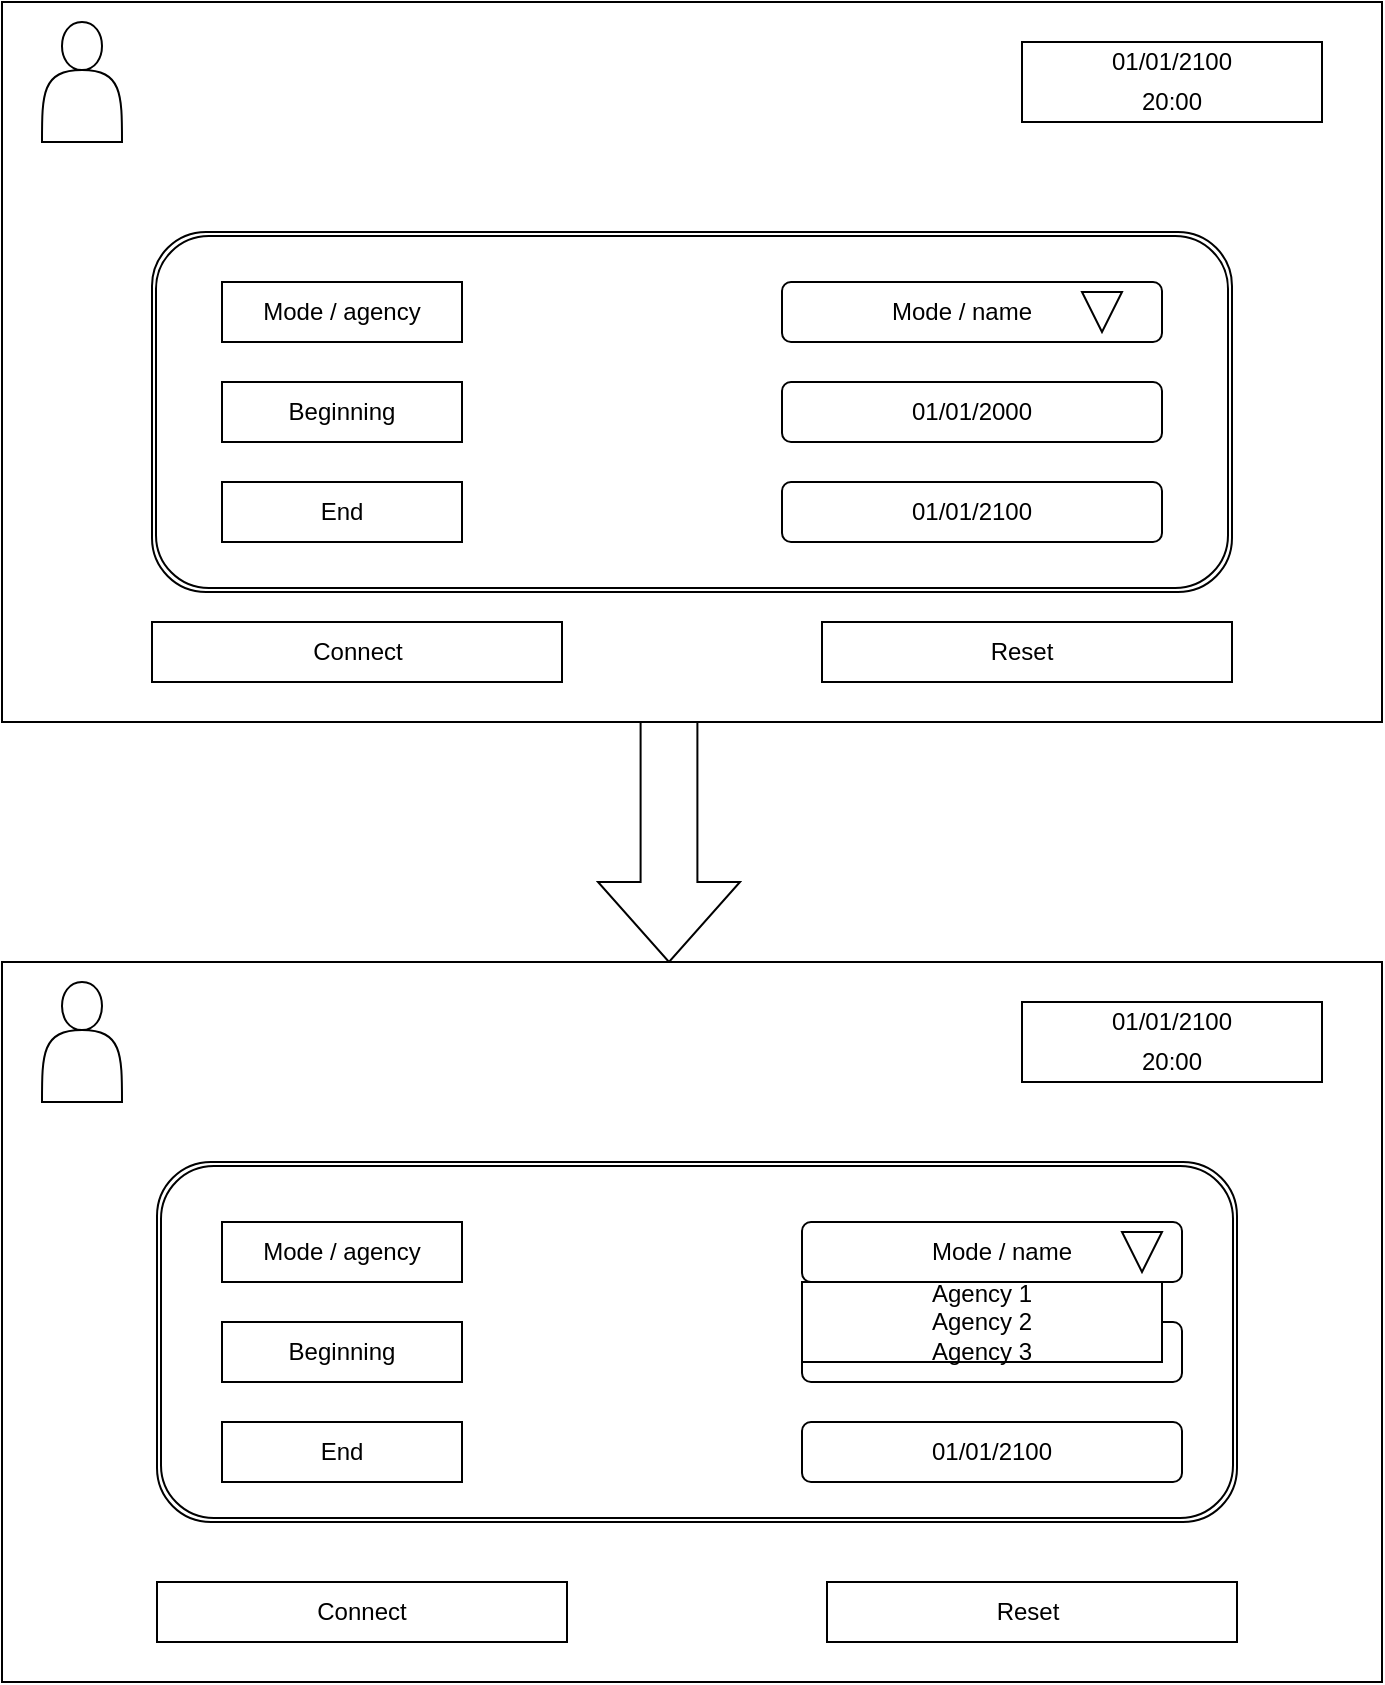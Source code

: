 <mxfile version="14.6.1" type="device"><diagram id="XJ7KCjkeVDs73MCALOR4" name="Page-1"><mxGraphModel dx="868" dy="482" grid="1" gridSize="10" guides="1" tooltips="1" connect="1" arrows="1" fold="1" page="1" pageScale="1" pageWidth="827" pageHeight="1169" math="0" shadow="0"><root><mxCell id="0"/><mxCell id="1" parent="0"/><mxCell id="nN6yYPfU_5f6pzjvtbVk-1" value="" style="rounded=0;whiteSpace=wrap;html=1;" vertex="1" parent="1"><mxGeometry x="80" y="40" width="690" height="360" as="geometry"/></mxCell><mxCell id="nN6yYPfU_5f6pzjvtbVk-2" value="" style="verticalLabelPosition=bottom;verticalAlign=top;html=1;shape=mxgraph.basic.rect;fillColor2=none;strokeWidth=1;size=20;indent=5;" vertex="1" parent="1"><mxGeometry x="590" y="60" width="150" height="40" as="geometry"/></mxCell><mxCell id="nN6yYPfU_5f6pzjvtbVk-4" value="20:00" style="text;html=1;strokeColor=none;fillColor=none;align=center;verticalAlign=middle;whiteSpace=wrap;rounded=0;" vertex="1" parent="1"><mxGeometry x="590" y="80" width="150" height="20" as="geometry"/></mxCell><mxCell id="nN6yYPfU_5f6pzjvtbVk-5" value="01/01/2100" style="text;html=1;strokeColor=none;fillColor=none;align=center;verticalAlign=middle;whiteSpace=wrap;rounded=0;" vertex="1" parent="1"><mxGeometry x="590" y="60" width="150" height="20" as="geometry"/></mxCell><mxCell id="nN6yYPfU_5f6pzjvtbVk-6" value="" style="shape=actor;whiteSpace=wrap;html=1;" vertex="1" parent="1"><mxGeometry x="100" y="50" width="40" height="60" as="geometry"/></mxCell><mxCell id="nN6yYPfU_5f6pzjvtbVk-7" value="" style="shape=ext;double=1;rounded=1;whiteSpace=wrap;html=1;" vertex="1" parent="1"><mxGeometry x="155" y="155" width="540" height="180" as="geometry"/></mxCell><mxCell id="nN6yYPfU_5f6pzjvtbVk-8" value="" style="verticalLabelPosition=bottom;verticalAlign=top;html=1;shape=mxgraph.basic.rect;fillColor2=none;strokeWidth=1;size=20;indent=5;" vertex="1" parent="1"><mxGeometry x="190" y="180" width="120" height="30" as="geometry"/></mxCell><mxCell id="nN6yYPfU_5f6pzjvtbVk-9" value="" style="verticalLabelPosition=bottom;verticalAlign=top;html=1;shape=mxgraph.basic.rect;fillColor2=none;strokeWidth=1;size=20;indent=5;" vertex="1" parent="1"><mxGeometry x="190" y="230" width="120" height="30" as="geometry"/></mxCell><mxCell id="nN6yYPfU_5f6pzjvtbVk-10" value="" style="verticalLabelPosition=bottom;verticalAlign=top;html=1;shape=mxgraph.basic.rect;fillColor2=none;strokeWidth=1;size=20;indent=5;" vertex="1" parent="1"><mxGeometry x="190" y="280" width="120" height="30" as="geometry"/></mxCell><mxCell id="nN6yYPfU_5f6pzjvtbVk-11" value="End" style="text;html=1;strokeColor=none;fillColor=none;align=center;verticalAlign=middle;whiteSpace=wrap;rounded=0;" vertex="1" parent="1"><mxGeometry x="190" y="285" width="120" height="20" as="geometry"/></mxCell><mxCell id="nN6yYPfU_5f6pzjvtbVk-12" value="Beginning" style="text;html=1;strokeColor=none;fillColor=none;align=center;verticalAlign=middle;whiteSpace=wrap;rounded=0;" vertex="1" parent="1"><mxGeometry x="190" y="235" width="120" height="20" as="geometry"/></mxCell><mxCell id="nN6yYPfU_5f6pzjvtbVk-13" value="Mode / agency" style="text;html=1;strokeColor=none;fillColor=none;align=center;verticalAlign=middle;whiteSpace=wrap;rounded=0;" vertex="1" parent="1"><mxGeometry x="190" y="185" width="120" height="20" as="geometry"/></mxCell><mxCell id="nN6yYPfU_5f6pzjvtbVk-14" value="" style="rounded=1;whiteSpace=wrap;html=1;" vertex="1" parent="1"><mxGeometry x="470" y="280" width="190" height="30" as="geometry"/></mxCell><mxCell id="nN6yYPfU_5f6pzjvtbVk-15" value="" style="rounded=1;whiteSpace=wrap;html=1;" vertex="1" parent="1"><mxGeometry x="470" y="230" width="190" height="30" as="geometry"/></mxCell><mxCell id="nN6yYPfU_5f6pzjvtbVk-20" style="edgeStyle=orthogonalEdgeStyle;rounded=0;orthogonalLoop=1;jettySize=auto;html=1;exitX=0.75;exitY=1;exitDx=0;exitDy=0;" edge="1" parent="1" source="nN6yYPfU_5f6pzjvtbVk-16"><mxGeometry relative="1" as="geometry"><mxPoint x="625" y="185" as="targetPoint"/></mxGeometry></mxCell><mxCell id="nN6yYPfU_5f6pzjvtbVk-16" value="" style="rounded=1;whiteSpace=wrap;html=1;" vertex="1" parent="1"><mxGeometry x="470" y="180" width="190" height="30" as="geometry"/></mxCell><mxCell id="nN6yYPfU_5f6pzjvtbVk-21" value="" style="html=1;shadow=0;dashed=0;align=center;verticalAlign=middle;shape=mxgraph.arrows2.arrow;dy=0.6;dx=40;direction=south;notch=0;" vertex="1" parent="1"><mxGeometry x="620" y="185" width="20" height="20" as="geometry"/></mxCell><mxCell id="nN6yYPfU_5f6pzjvtbVk-22" value="01/01/2100" style="text;html=1;strokeColor=none;fillColor=none;align=center;verticalAlign=middle;whiteSpace=wrap;rounded=0;" vertex="1" parent="1"><mxGeometry x="470" y="285" width="190" height="20" as="geometry"/></mxCell><mxCell id="nN6yYPfU_5f6pzjvtbVk-23" value="Mode / name" style="text;html=1;strokeColor=none;fillColor=none;align=center;verticalAlign=middle;whiteSpace=wrap;rounded=0;" vertex="1" parent="1"><mxGeometry x="490" y="185" width="140" height="20" as="geometry"/></mxCell><mxCell id="nN6yYPfU_5f6pzjvtbVk-24" value="01/01/2000" style="text;html=1;strokeColor=none;fillColor=none;align=center;verticalAlign=middle;whiteSpace=wrap;rounded=0;" vertex="1" parent="1"><mxGeometry x="470" y="235" width="190" height="20" as="geometry"/></mxCell><mxCell id="nN6yYPfU_5f6pzjvtbVk-26" value="" style="rounded=0;whiteSpace=wrap;html=1;" vertex="1" parent="1"><mxGeometry x="490" y="350" width="205" height="30" as="geometry"/></mxCell><mxCell id="nN6yYPfU_5f6pzjvtbVk-27" value="" style="rounded=0;whiteSpace=wrap;html=1;" vertex="1" parent="1"><mxGeometry x="155" y="350" width="205" height="30" as="geometry"/></mxCell><mxCell id="nN6yYPfU_5f6pzjvtbVk-29" value="Connect" style="text;html=1;strokeColor=none;fillColor=none;align=center;verticalAlign=middle;whiteSpace=wrap;rounded=0;" vertex="1" parent="1"><mxGeometry x="157.5" y="355" width="200" height="20" as="geometry"/></mxCell><mxCell id="nN6yYPfU_5f6pzjvtbVk-34" value="Reset" style="text;html=1;strokeColor=none;fillColor=none;align=center;verticalAlign=middle;whiteSpace=wrap;rounded=0;" vertex="1" parent="1"><mxGeometry x="490" y="355" width="200" height="20" as="geometry"/></mxCell><mxCell id="nN6yYPfU_5f6pzjvtbVk-40" value="" style="html=1;shadow=0;dashed=0;align=center;verticalAlign=middle;shape=mxgraph.arrows2.arrow;dy=0.6;dx=40;direction=south;notch=0;" vertex="1" parent="1"><mxGeometry x="378" y="400" width="71" height="120" as="geometry"/></mxCell><mxCell id="nN6yYPfU_5f6pzjvtbVk-41" value="" style="rounded=0;whiteSpace=wrap;html=1;" vertex="1" parent="1"><mxGeometry x="80" y="520" width="690" height="360" as="geometry"/></mxCell><mxCell id="nN6yYPfU_5f6pzjvtbVk-42" value="" style="shape=actor;whiteSpace=wrap;html=1;" vertex="1" parent="1"><mxGeometry x="100" y="530" width="40" height="60" as="geometry"/></mxCell><mxCell id="nN6yYPfU_5f6pzjvtbVk-43" value="" style="verticalLabelPosition=bottom;verticalAlign=top;html=1;shape=mxgraph.basic.rect;fillColor2=none;strokeWidth=1;size=20;indent=5;" vertex="1" parent="1"><mxGeometry x="590" y="540" width="150" height="40" as="geometry"/></mxCell><mxCell id="nN6yYPfU_5f6pzjvtbVk-44" value="01/01/2100" style="text;html=1;strokeColor=none;fillColor=none;align=center;verticalAlign=middle;whiteSpace=wrap;rounded=0;" vertex="1" parent="1"><mxGeometry x="590" y="540" width="150" height="20" as="geometry"/></mxCell><mxCell id="nN6yYPfU_5f6pzjvtbVk-45" value="20:00" style="text;html=1;strokeColor=none;fillColor=none;align=center;verticalAlign=middle;whiteSpace=wrap;rounded=0;" vertex="1" parent="1"><mxGeometry x="590" y="560" width="150" height="20" as="geometry"/></mxCell><mxCell id="nN6yYPfU_5f6pzjvtbVk-47" value="" style="shape=ext;double=1;rounded=1;whiteSpace=wrap;html=1;" vertex="1" parent="1"><mxGeometry x="157.5" y="620" width="540" height="180" as="geometry"/></mxCell><mxCell id="nN6yYPfU_5f6pzjvtbVk-49" value="" style="verticalLabelPosition=bottom;verticalAlign=top;html=1;shape=mxgraph.basic.rect;fillColor2=none;strokeWidth=1;size=20;indent=5;" vertex="1" parent="1"><mxGeometry x="190" y="650" width="120" height="30" as="geometry"/></mxCell><mxCell id="nN6yYPfU_5f6pzjvtbVk-50" value="Mode / agency" style="text;html=1;strokeColor=none;fillColor=none;align=center;verticalAlign=middle;whiteSpace=wrap;rounded=0;" vertex="1" parent="1"><mxGeometry x="190" y="655" width="120" height="20" as="geometry"/></mxCell><mxCell id="nN6yYPfU_5f6pzjvtbVk-54" value="" style="verticalLabelPosition=bottom;verticalAlign=top;html=1;shape=mxgraph.basic.rect;fillColor2=none;strokeWidth=1;size=20;indent=5;" vertex="1" parent="1"><mxGeometry x="190" y="700" width="120" height="30" as="geometry"/></mxCell><mxCell id="nN6yYPfU_5f6pzjvtbVk-55" value="" style="verticalLabelPosition=bottom;verticalAlign=top;html=1;shape=mxgraph.basic.rect;fillColor2=none;strokeWidth=1;size=20;indent=5;" vertex="1" parent="1"><mxGeometry x="190" y="750" width="120" height="30" as="geometry"/></mxCell><mxCell id="nN6yYPfU_5f6pzjvtbVk-57" value="Beginning" style="text;html=1;strokeColor=none;fillColor=none;align=center;verticalAlign=middle;whiteSpace=wrap;rounded=0;" vertex="1" parent="1"><mxGeometry x="190" y="705" width="120" height="20" as="geometry"/></mxCell><mxCell id="nN6yYPfU_5f6pzjvtbVk-58" value="End" style="text;html=1;strokeColor=none;fillColor=none;align=center;verticalAlign=middle;whiteSpace=wrap;rounded=0;" vertex="1" parent="1"><mxGeometry x="190" y="755" width="120" height="20" as="geometry"/></mxCell><mxCell id="nN6yYPfU_5f6pzjvtbVk-59" value="" style="rounded=1;whiteSpace=wrap;html=1;" vertex="1" parent="1"><mxGeometry x="480" y="650" width="190" height="30" as="geometry"/></mxCell><mxCell id="nN6yYPfU_5f6pzjvtbVk-60" value="" style="rounded=1;whiteSpace=wrap;html=1;" vertex="1" parent="1"><mxGeometry x="480" y="700" width="190" height="30" as="geometry"/></mxCell><mxCell id="nN6yYPfU_5f6pzjvtbVk-61" value="" style="rounded=1;whiteSpace=wrap;html=1;" vertex="1" parent="1"><mxGeometry x="480" y="750" width="190" height="30" as="geometry"/></mxCell><mxCell id="nN6yYPfU_5f6pzjvtbVk-62" value="01/01/2100" style="text;html=1;strokeColor=none;fillColor=none;align=center;verticalAlign=middle;whiteSpace=wrap;rounded=0;" vertex="1" parent="1"><mxGeometry x="480" y="755" width="190" height="20" as="geometry"/></mxCell><mxCell id="nN6yYPfU_5f6pzjvtbVk-63" value="01/01/2000" style="text;html=1;strokeColor=none;fillColor=none;align=center;verticalAlign=middle;whiteSpace=wrap;rounded=0;" vertex="1" parent="1"><mxGeometry x="480" y="705" width="190" height="20" as="geometry"/></mxCell><mxCell id="nN6yYPfU_5f6pzjvtbVk-64" value="Mode / name" style="text;html=1;strokeColor=none;fillColor=none;align=center;verticalAlign=middle;whiteSpace=wrap;rounded=0;" vertex="1" parent="1"><mxGeometry x="510" y="655" width="140" height="20" as="geometry"/></mxCell><mxCell id="nN6yYPfU_5f6pzjvtbVk-65" value="" style="html=1;shadow=0;dashed=0;align=center;verticalAlign=middle;shape=mxgraph.arrows2.arrow;dy=0.6;dx=40;direction=south;notch=0;" vertex="1" parent="1"><mxGeometry x="640" y="655" width="20" height="20" as="geometry"/></mxCell><mxCell id="nN6yYPfU_5f6pzjvtbVk-67" value="" style="rounded=0;whiteSpace=wrap;html=1;" vertex="1" parent="1"><mxGeometry x="480" y="680" width="180" height="40" as="geometry"/></mxCell><mxCell id="nN6yYPfU_5f6pzjvtbVk-68" value="Agency 1&lt;br&gt;Agency 2&lt;br&gt;Agency 3" style="text;html=1;strokeColor=none;fillColor=none;align=center;verticalAlign=middle;whiteSpace=wrap;rounded=0;" vertex="1" parent="1"><mxGeometry x="480" y="690" width="180" height="20" as="geometry"/></mxCell><mxCell id="nN6yYPfU_5f6pzjvtbVk-71" value="" style="rounded=0;whiteSpace=wrap;html=1;" vertex="1" parent="1"><mxGeometry x="492.5" y="830" width="205" height="30" as="geometry"/></mxCell><mxCell id="nN6yYPfU_5f6pzjvtbVk-72" value="" style="rounded=0;whiteSpace=wrap;html=1;" vertex="1" parent="1"><mxGeometry x="157.5" y="830" width="205" height="30" as="geometry"/></mxCell><mxCell id="nN6yYPfU_5f6pzjvtbVk-73" value="Connect" style="text;html=1;strokeColor=none;fillColor=none;align=center;verticalAlign=middle;whiteSpace=wrap;rounded=0;" vertex="1" parent="1"><mxGeometry x="160" y="835" width="200" height="20" as="geometry"/></mxCell><mxCell id="nN6yYPfU_5f6pzjvtbVk-74" value="Reset" style="text;html=1;strokeColor=none;fillColor=none;align=center;verticalAlign=middle;whiteSpace=wrap;rounded=0;" vertex="1" parent="1"><mxGeometry x="492.5" y="835" width="200" height="20" as="geometry"/></mxCell></root></mxGraphModel></diagram></mxfile>